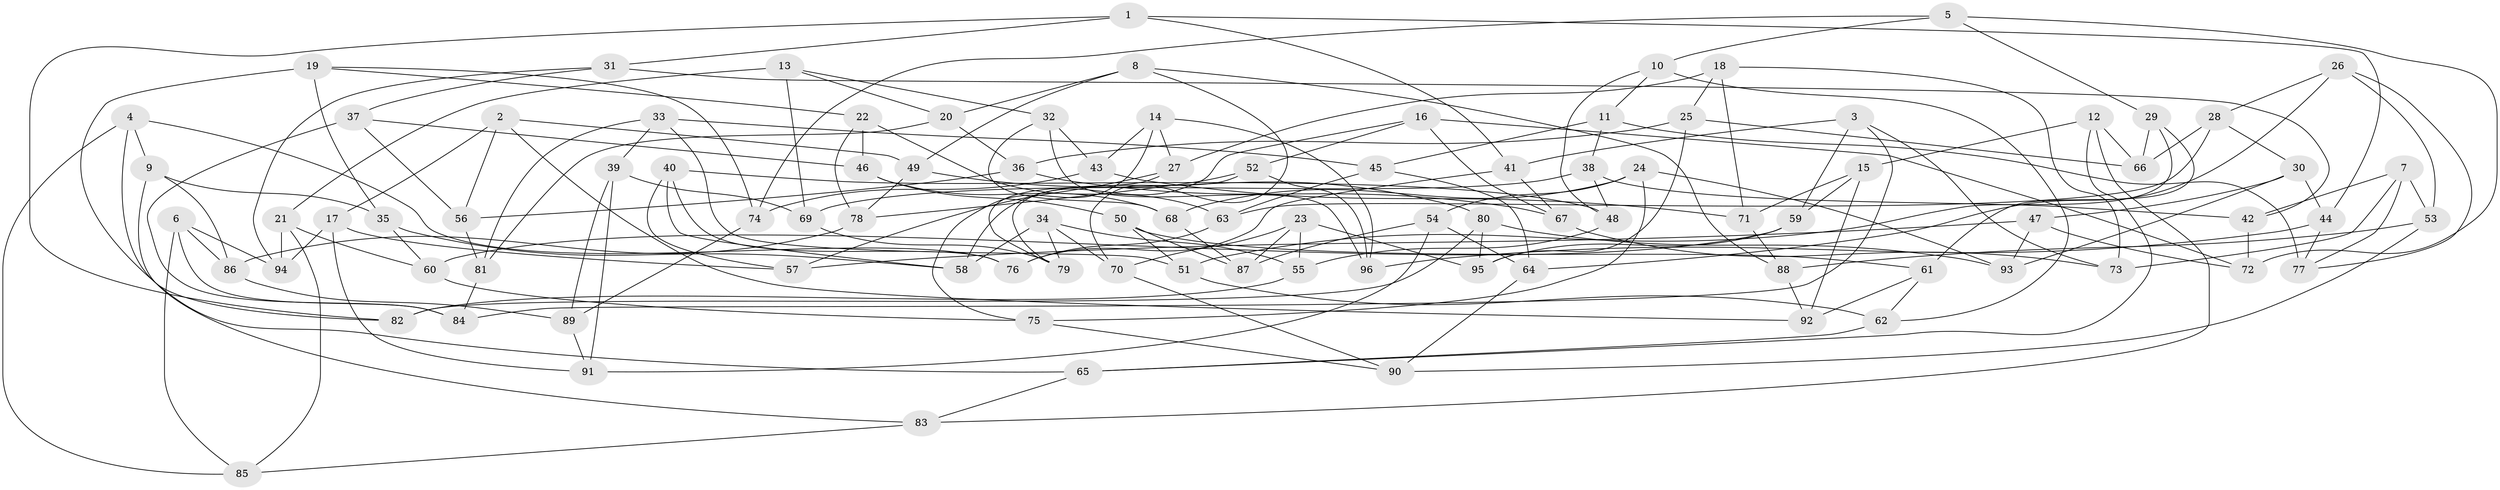 // Generated by graph-tools (version 1.1) at 2025/50/03/09/25 03:50:51]
// undirected, 96 vertices, 192 edges
graph export_dot {
graph [start="1"]
  node [color=gray90,style=filled];
  1;
  2;
  3;
  4;
  5;
  6;
  7;
  8;
  9;
  10;
  11;
  12;
  13;
  14;
  15;
  16;
  17;
  18;
  19;
  20;
  21;
  22;
  23;
  24;
  25;
  26;
  27;
  28;
  29;
  30;
  31;
  32;
  33;
  34;
  35;
  36;
  37;
  38;
  39;
  40;
  41;
  42;
  43;
  44;
  45;
  46;
  47;
  48;
  49;
  50;
  51;
  52;
  53;
  54;
  55;
  56;
  57;
  58;
  59;
  60;
  61;
  62;
  63;
  64;
  65;
  66;
  67;
  68;
  69;
  70;
  71;
  72;
  73;
  74;
  75;
  76;
  77;
  78;
  79;
  80;
  81;
  82;
  83;
  84;
  85;
  86;
  87;
  88;
  89;
  90;
  91;
  92;
  93;
  94;
  95;
  96;
  1 -- 41;
  1 -- 82;
  1 -- 44;
  1 -- 31;
  2 -- 92;
  2 -- 49;
  2 -- 56;
  2 -- 17;
  3 -- 73;
  3 -- 41;
  3 -- 59;
  3 -- 84;
  4 -- 85;
  4 -- 82;
  4 -- 9;
  4 -- 76;
  5 -- 74;
  5 -- 72;
  5 -- 29;
  5 -- 10;
  6 -- 94;
  6 -- 86;
  6 -- 84;
  6 -- 85;
  7 -- 77;
  7 -- 73;
  7 -- 53;
  7 -- 42;
  8 -- 70;
  8 -- 88;
  8 -- 49;
  8 -- 20;
  9 -- 83;
  9 -- 86;
  9 -- 35;
  10 -- 62;
  10 -- 48;
  10 -- 11;
  11 -- 77;
  11 -- 45;
  11 -- 38;
  12 -- 66;
  12 -- 83;
  12 -- 65;
  12 -- 15;
  13 -- 21;
  13 -- 32;
  13 -- 69;
  13 -- 20;
  14 -- 43;
  14 -- 27;
  14 -- 75;
  14 -- 96;
  15 -- 59;
  15 -- 92;
  15 -- 71;
  16 -- 67;
  16 -- 52;
  16 -- 72;
  16 -- 58;
  17 -- 57;
  17 -- 94;
  17 -- 91;
  18 -- 71;
  18 -- 73;
  18 -- 25;
  18 -- 27;
  19 -- 65;
  19 -- 35;
  19 -- 22;
  19 -- 74;
  20 -- 36;
  20 -- 81;
  21 -- 94;
  21 -- 85;
  21 -- 60;
  22 -- 46;
  22 -- 63;
  22 -- 78;
  23 -- 87;
  23 -- 55;
  23 -- 70;
  23 -- 95;
  24 -- 54;
  24 -- 68;
  24 -- 93;
  24 -- 75;
  25 -- 95;
  25 -- 66;
  25 -- 36;
  26 -- 64;
  26 -- 28;
  26 -- 77;
  26 -- 53;
  27 -- 79;
  27 -- 57;
  28 -- 63;
  28 -- 66;
  28 -- 30;
  29 -- 66;
  29 -- 61;
  29 -- 51;
  30 -- 47;
  30 -- 44;
  30 -- 93;
  31 -- 42;
  31 -- 37;
  31 -- 94;
  32 -- 43;
  32 -- 68;
  32 -- 96;
  33 -- 51;
  33 -- 81;
  33 -- 39;
  33 -- 45;
  34 -- 70;
  34 -- 79;
  34 -- 58;
  34 -- 55;
  35 -- 58;
  35 -- 60;
  36 -- 67;
  36 -- 56;
  37 -- 46;
  37 -- 56;
  37 -- 84;
  38 -- 42;
  38 -- 48;
  38 -- 69;
  39 -- 89;
  39 -- 69;
  39 -- 91;
  40 -- 48;
  40 -- 58;
  40 -- 57;
  40 -- 76;
  41 -- 67;
  41 -- 76;
  42 -- 72;
  43 -- 74;
  43 -- 71;
  44 -- 77;
  44 -- 96;
  45 -- 64;
  45 -- 63;
  46 -- 68;
  46 -- 50;
  47 -- 93;
  47 -- 72;
  47 -- 57;
  48 -- 55;
  49 -- 78;
  49 -- 80;
  50 -- 87;
  50 -- 51;
  50 -- 61;
  51 -- 62;
  52 -- 78;
  52 -- 96;
  52 -- 79;
  53 -- 90;
  53 -- 88;
  54 -- 87;
  54 -- 64;
  54 -- 91;
  55 -- 82;
  56 -- 81;
  59 -- 95;
  59 -- 60;
  60 -- 75;
  61 -- 62;
  61 -- 92;
  62 -- 65;
  63 -- 76;
  64 -- 90;
  65 -- 83;
  67 -- 73;
  68 -- 87;
  69 -- 79;
  70 -- 90;
  71 -- 88;
  74 -- 89;
  75 -- 90;
  78 -- 86;
  80 -- 82;
  80 -- 93;
  80 -- 95;
  81 -- 84;
  83 -- 85;
  86 -- 89;
  88 -- 92;
  89 -- 91;
}
